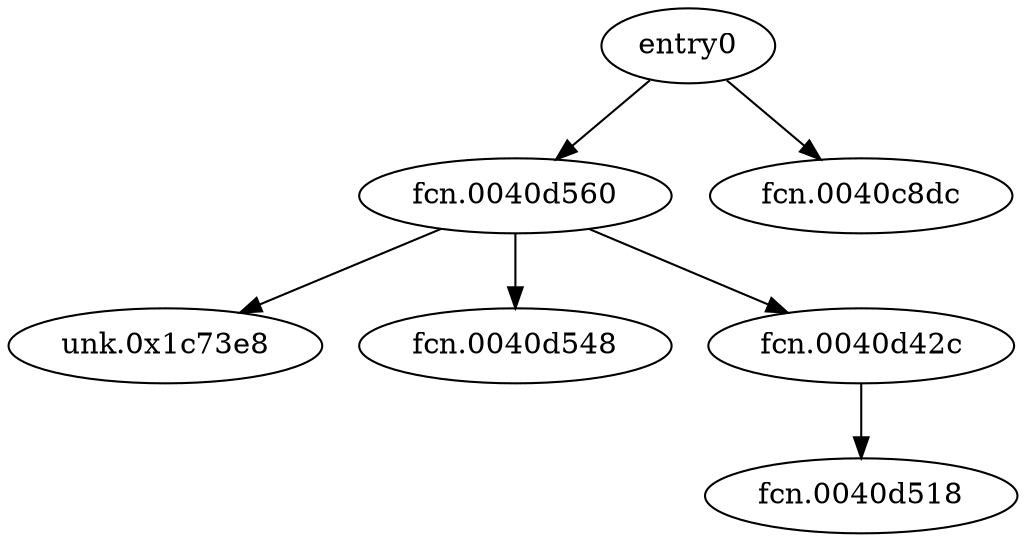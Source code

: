 digraph code {
  "0x0040c838" [label="entry0"];
  "0x0040c838" -> "0x0040d560";
  "0x0040d560" [label="fcn.0040d560"];
  "0x0040c838" -> "0x0040c8dc";
  "0x0040c8dc" [label="fcn.0040c8dc"];
  "0x0040d560" [label="fcn.0040d560"];
  "0x0040d560" -> "0x001c73e8";
  "0x001c73e8" [label="unk.0x1c73e8"];
  "0x0040d560" -> "0x0040d548";
  "0x0040d548" [label="fcn.0040d548"];
  "0x0040d560" -> "0x0040d42c";
  "0x0040d42c" [label="fcn.0040d42c"];
  "0x0040d42c" [label="fcn.0040d42c"];
  "0x0040d42c" -> "0x0040d518";
  "0x0040d518" [label="fcn.0040d518"];
}